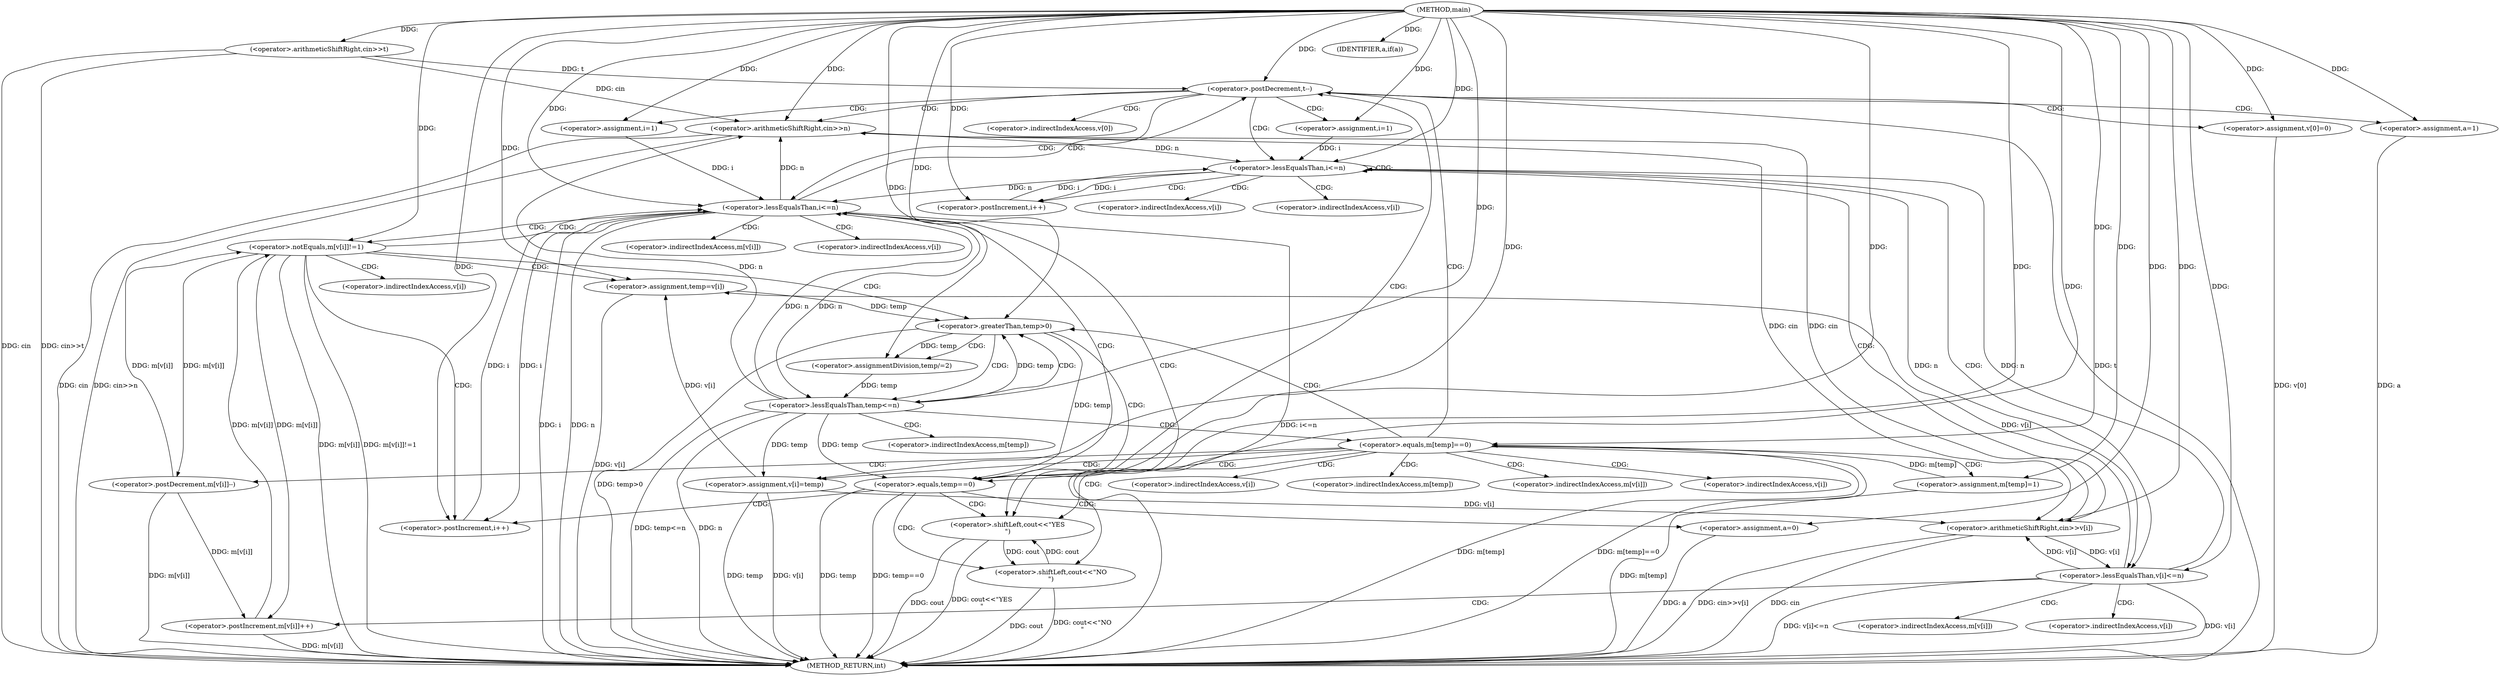 digraph "main" {  
"1000101" [label = "(METHOD,main)" ]
"1000236" [label = "(METHOD_RETURN,int)" ]
"1000104" [label = "(<operator>.arithmeticShiftRight,cin>>t)" ]
"1000108" [label = "(<operator>.postDecrement,t--)" ]
"1000115" [label = "(<operator>.assignment,a=1)" ]
"1000120" [label = "(<operator>.arithmeticShiftRight,cin>>n)" ]
"1000125" [label = "(<operator>.assignment,v[0]=0)" ]
"1000131" [label = "(<operator>.assignment,i=1)" ]
"1000134" [label = "(<operator>.lessEqualsThan,i<=n)" ]
"1000137" [label = "(<operator>.postIncrement,i++)" ]
"1000158" [label = "(<operator>.assignment,i=1)" ]
"1000161" [label = "(<operator>.lessEqualsThan,i<=n)" ]
"1000164" [label = "(<operator>.postIncrement,i++)" ]
"1000232" [label = "(IDENTIFIER,a,if(a))" ]
"1000233" [label = "(<operator>.shiftLeft,cout<<\"YES\n\")" ]
"1000140" [label = "(<operator>.arithmeticShiftRight,cin>>v[i])" ]
"1000146" [label = "(<operator>.lessEqualsThan,v[i]<=n)" ]
"1000151" [label = "(<operator>.postIncrement,m[v[i]]++)" ]
"1000168" [label = "(<operator>.notEquals,m[v[i]]!=1)" ]
"1000177" [label = "(<operator>.assignment,temp=v[i])" ]
"1000183" [label = "(<operator>.greaterThan,temp>0)" ]
"1000220" [label = "(<operator>.equals,temp==0)" ]
"1000187" [label = "(<operator>.assignmentDivision,temp/=2)" ]
"1000224" [label = "(<operator>.shiftLeft,cout<<\"NO\n\")" ]
"1000227" [label = "(<operator>.assignment,a=0)" ]
"1000191" [label = "(<operator>.lessEqualsThan,temp<=n)" ]
"1000196" [label = "(<operator>.equals,m[temp]==0)" ]
"1000202" [label = "(<operator>.assignment,m[temp]=1)" ]
"1000207" [label = "(<operator>.postDecrement,m[v[i]]--)" ]
"1000213" [label = "(<operator>.assignment,v[i]=temp)" ]
"1000126" [label = "(<operator>.indirectIndexAccess,v[0])" ]
"1000142" [label = "(<operator>.indirectIndexAccess,v[i])" ]
"1000147" [label = "(<operator>.indirectIndexAccess,v[i])" ]
"1000152" [label = "(<operator>.indirectIndexAccess,m[v[i]])" ]
"1000169" [label = "(<operator>.indirectIndexAccess,m[v[i]])" ]
"1000154" [label = "(<operator>.indirectIndexAccess,v[i])" ]
"1000171" [label = "(<operator>.indirectIndexAccess,v[i])" ]
"1000179" [label = "(<operator>.indirectIndexAccess,v[i])" ]
"1000197" [label = "(<operator>.indirectIndexAccess,m[temp])" ]
"1000203" [label = "(<operator>.indirectIndexAccess,m[temp])" ]
"1000208" [label = "(<operator>.indirectIndexAccess,m[v[i]])" ]
"1000214" [label = "(<operator>.indirectIndexAccess,v[i])" ]
"1000210" [label = "(<operator>.indirectIndexAccess,v[i])" ]
  "1000104" -> "1000236"  [ label = "DDG: cin"] 
  "1000104" -> "1000236"  [ label = "DDG: cin>>t"] 
  "1000108" -> "1000236"  [ label = "DDG: t"] 
  "1000115" -> "1000236"  [ label = "DDG: a"] 
  "1000120" -> "1000236"  [ label = "DDG: cin"] 
  "1000120" -> "1000236"  [ label = "DDG: cin>>n"] 
  "1000125" -> "1000236"  [ label = "DDG: v[0]"] 
  "1000161" -> "1000236"  [ label = "DDG: i"] 
  "1000161" -> "1000236"  [ label = "DDG: n"] 
  "1000161" -> "1000236"  [ label = "DDG: i<=n"] 
  "1000168" -> "1000236"  [ label = "DDG: m[v[i]]"] 
  "1000168" -> "1000236"  [ label = "DDG: m[v[i]]!=1"] 
  "1000177" -> "1000236"  [ label = "DDG: v[i]"] 
  "1000183" -> "1000236"  [ label = "DDG: temp>0"] 
  "1000191" -> "1000236"  [ label = "DDG: n"] 
  "1000191" -> "1000236"  [ label = "DDG: temp<=n"] 
  "1000196" -> "1000236"  [ label = "DDG: m[temp]"] 
  "1000196" -> "1000236"  [ label = "DDG: m[temp]==0"] 
  "1000202" -> "1000236"  [ label = "DDG: m[temp]"] 
  "1000207" -> "1000236"  [ label = "DDG: m[v[i]]"] 
  "1000213" -> "1000236"  [ label = "DDG: v[i]"] 
  "1000213" -> "1000236"  [ label = "DDG: temp"] 
  "1000220" -> "1000236"  [ label = "DDG: temp"] 
  "1000220" -> "1000236"  [ label = "DDG: temp==0"] 
  "1000224" -> "1000236"  [ label = "DDG: cout"] 
  "1000224" -> "1000236"  [ label = "DDG: cout<<\"NO\n\""] 
  "1000227" -> "1000236"  [ label = "DDG: a"] 
  "1000233" -> "1000236"  [ label = "DDG: cout"] 
  "1000233" -> "1000236"  [ label = "DDG: cout<<\"YES\n\""] 
  "1000140" -> "1000236"  [ label = "DDG: cin"] 
  "1000140" -> "1000236"  [ label = "DDG: cin>>v[i]"] 
  "1000146" -> "1000236"  [ label = "DDG: v[i]"] 
  "1000146" -> "1000236"  [ label = "DDG: v[i]<=n"] 
  "1000151" -> "1000236"  [ label = "DDG: m[v[i]]"] 
  "1000101" -> "1000104"  [ label = "DDG: "] 
  "1000104" -> "1000108"  [ label = "DDG: t"] 
  "1000101" -> "1000108"  [ label = "DDG: "] 
  "1000101" -> "1000115"  [ label = "DDG: "] 
  "1000101" -> "1000125"  [ label = "DDG: "] 
  "1000104" -> "1000120"  [ label = "DDG: cin"] 
  "1000140" -> "1000120"  [ label = "DDG: cin"] 
  "1000101" -> "1000120"  [ label = "DDG: "] 
  "1000161" -> "1000120"  [ label = "DDG: n"] 
  "1000191" -> "1000120"  [ label = "DDG: n"] 
  "1000101" -> "1000131"  [ label = "DDG: "] 
  "1000101" -> "1000158"  [ label = "DDG: "] 
  "1000101" -> "1000232"  [ label = "DDG: "] 
  "1000131" -> "1000134"  [ label = "DDG: i"] 
  "1000137" -> "1000134"  [ label = "DDG: i"] 
  "1000101" -> "1000134"  [ label = "DDG: "] 
  "1000120" -> "1000134"  [ label = "DDG: n"] 
  "1000146" -> "1000134"  [ label = "DDG: n"] 
  "1000134" -> "1000137"  [ label = "DDG: i"] 
  "1000101" -> "1000137"  [ label = "DDG: "] 
  "1000158" -> "1000161"  [ label = "DDG: i"] 
  "1000164" -> "1000161"  [ label = "DDG: i"] 
  "1000101" -> "1000161"  [ label = "DDG: "] 
  "1000134" -> "1000161"  [ label = "DDG: n"] 
  "1000191" -> "1000161"  [ label = "DDG: n"] 
  "1000161" -> "1000164"  [ label = "DDG: i"] 
  "1000101" -> "1000164"  [ label = "DDG: "] 
  "1000224" -> "1000233"  [ label = "DDG: cout"] 
  "1000101" -> "1000233"  [ label = "DDG: "] 
  "1000120" -> "1000140"  [ label = "DDG: cin"] 
  "1000101" -> "1000140"  [ label = "DDG: "] 
  "1000213" -> "1000140"  [ label = "DDG: v[i]"] 
  "1000146" -> "1000140"  [ label = "DDG: v[i]"] 
  "1000140" -> "1000146"  [ label = "DDG: v[i]"] 
  "1000134" -> "1000146"  [ label = "DDG: n"] 
  "1000101" -> "1000146"  [ label = "DDG: "] 
  "1000168" -> "1000151"  [ label = "DDG: m[v[i]]"] 
  "1000207" -> "1000151"  [ label = "DDG: m[v[i]]"] 
  "1000207" -> "1000168"  [ label = "DDG: m[v[i]]"] 
  "1000151" -> "1000168"  [ label = "DDG: m[v[i]]"] 
  "1000101" -> "1000168"  [ label = "DDG: "] 
  "1000213" -> "1000177"  [ label = "DDG: v[i]"] 
  "1000146" -> "1000177"  [ label = "DDG: v[i]"] 
  "1000101" -> "1000177"  [ label = "DDG: "] 
  "1000177" -> "1000183"  [ label = "DDG: temp"] 
  "1000191" -> "1000183"  [ label = "DDG: temp"] 
  "1000101" -> "1000183"  [ label = "DDG: "] 
  "1000101" -> "1000187"  [ label = "DDG: "] 
  "1000183" -> "1000220"  [ label = "DDG: temp"] 
  "1000101" -> "1000220"  [ label = "DDG: "] 
  "1000191" -> "1000220"  [ label = "DDG: temp"] 
  "1000101" -> "1000227"  [ label = "DDG: "] 
  "1000183" -> "1000187"  [ label = "DDG: temp"] 
  "1000233" -> "1000224"  [ label = "DDG: cout"] 
  "1000101" -> "1000224"  [ label = "DDG: "] 
  "1000187" -> "1000191"  [ label = "DDG: temp"] 
  "1000101" -> "1000191"  [ label = "DDG: "] 
  "1000161" -> "1000191"  [ label = "DDG: n"] 
  "1000202" -> "1000196"  [ label = "DDG: m[temp]"] 
  "1000101" -> "1000196"  [ label = "DDG: "] 
  "1000101" -> "1000202"  [ label = "DDG: "] 
  "1000191" -> "1000213"  [ label = "DDG: temp"] 
  "1000101" -> "1000213"  [ label = "DDG: "] 
  "1000168" -> "1000207"  [ label = "DDG: m[v[i]]"] 
  "1000108" -> "1000125"  [ label = "CDG: "] 
  "1000108" -> "1000161"  [ label = "CDG: "] 
  "1000108" -> "1000120"  [ label = "CDG: "] 
  "1000108" -> "1000126"  [ label = "CDG: "] 
  "1000108" -> "1000131"  [ label = "CDG: "] 
  "1000108" -> "1000158"  [ label = "CDG: "] 
  "1000108" -> "1000115"  [ label = "CDG: "] 
  "1000108" -> "1000134"  [ label = "CDG: "] 
  "1000134" -> "1000142"  [ label = "CDG: "] 
  "1000134" -> "1000146"  [ label = "CDG: "] 
  "1000134" -> "1000137"  [ label = "CDG: "] 
  "1000134" -> "1000147"  [ label = "CDG: "] 
  "1000134" -> "1000140"  [ label = "CDG: "] 
  "1000134" -> "1000134"  [ label = "CDG: "] 
  "1000161" -> "1000169"  [ label = "CDG: "] 
  "1000161" -> "1000168"  [ label = "CDG: "] 
  "1000161" -> "1000171"  [ label = "CDG: "] 
  "1000161" -> "1000108"  [ label = "CDG: "] 
  "1000161" -> "1000233"  [ label = "CDG: "] 
  "1000146" -> "1000154"  [ label = "CDG: "] 
  "1000146" -> "1000151"  [ label = "CDG: "] 
  "1000146" -> "1000152"  [ label = "CDG: "] 
  "1000168" -> "1000164"  [ label = "CDG: "] 
  "1000168" -> "1000161"  [ label = "CDG: "] 
  "1000168" -> "1000183"  [ label = "CDG: "] 
  "1000168" -> "1000179"  [ label = "CDG: "] 
  "1000168" -> "1000177"  [ label = "CDG: "] 
  "1000183" -> "1000191"  [ label = "CDG: "] 
  "1000183" -> "1000220"  [ label = "CDG: "] 
  "1000183" -> "1000187"  [ label = "CDG: "] 
  "1000220" -> "1000164"  [ label = "CDG: "] 
  "1000220" -> "1000161"  [ label = "CDG: "] 
  "1000220" -> "1000227"  [ label = "CDG: "] 
  "1000220" -> "1000224"  [ label = "CDG: "] 
  "1000220" -> "1000108"  [ label = "CDG: "] 
  "1000220" -> "1000233"  [ label = "CDG: "] 
  "1000191" -> "1000197"  [ label = "CDG: "] 
  "1000191" -> "1000183"  [ label = "CDG: "] 
  "1000191" -> "1000196"  [ label = "CDG: "] 
  "1000196" -> "1000208"  [ label = "CDG: "] 
  "1000196" -> "1000183"  [ label = "CDG: "] 
  "1000196" -> "1000210"  [ label = "CDG: "] 
  "1000196" -> "1000214"  [ label = "CDG: "] 
  "1000196" -> "1000213"  [ label = "CDG: "] 
  "1000196" -> "1000207"  [ label = "CDG: "] 
  "1000196" -> "1000203"  [ label = "CDG: "] 
  "1000196" -> "1000202"  [ label = "CDG: "] 
  "1000196" -> "1000220"  [ label = "CDG: "] 
  "1000196" -> "1000108"  [ label = "CDG: "] 
  "1000196" -> "1000233"  [ label = "CDG: "] 
}
